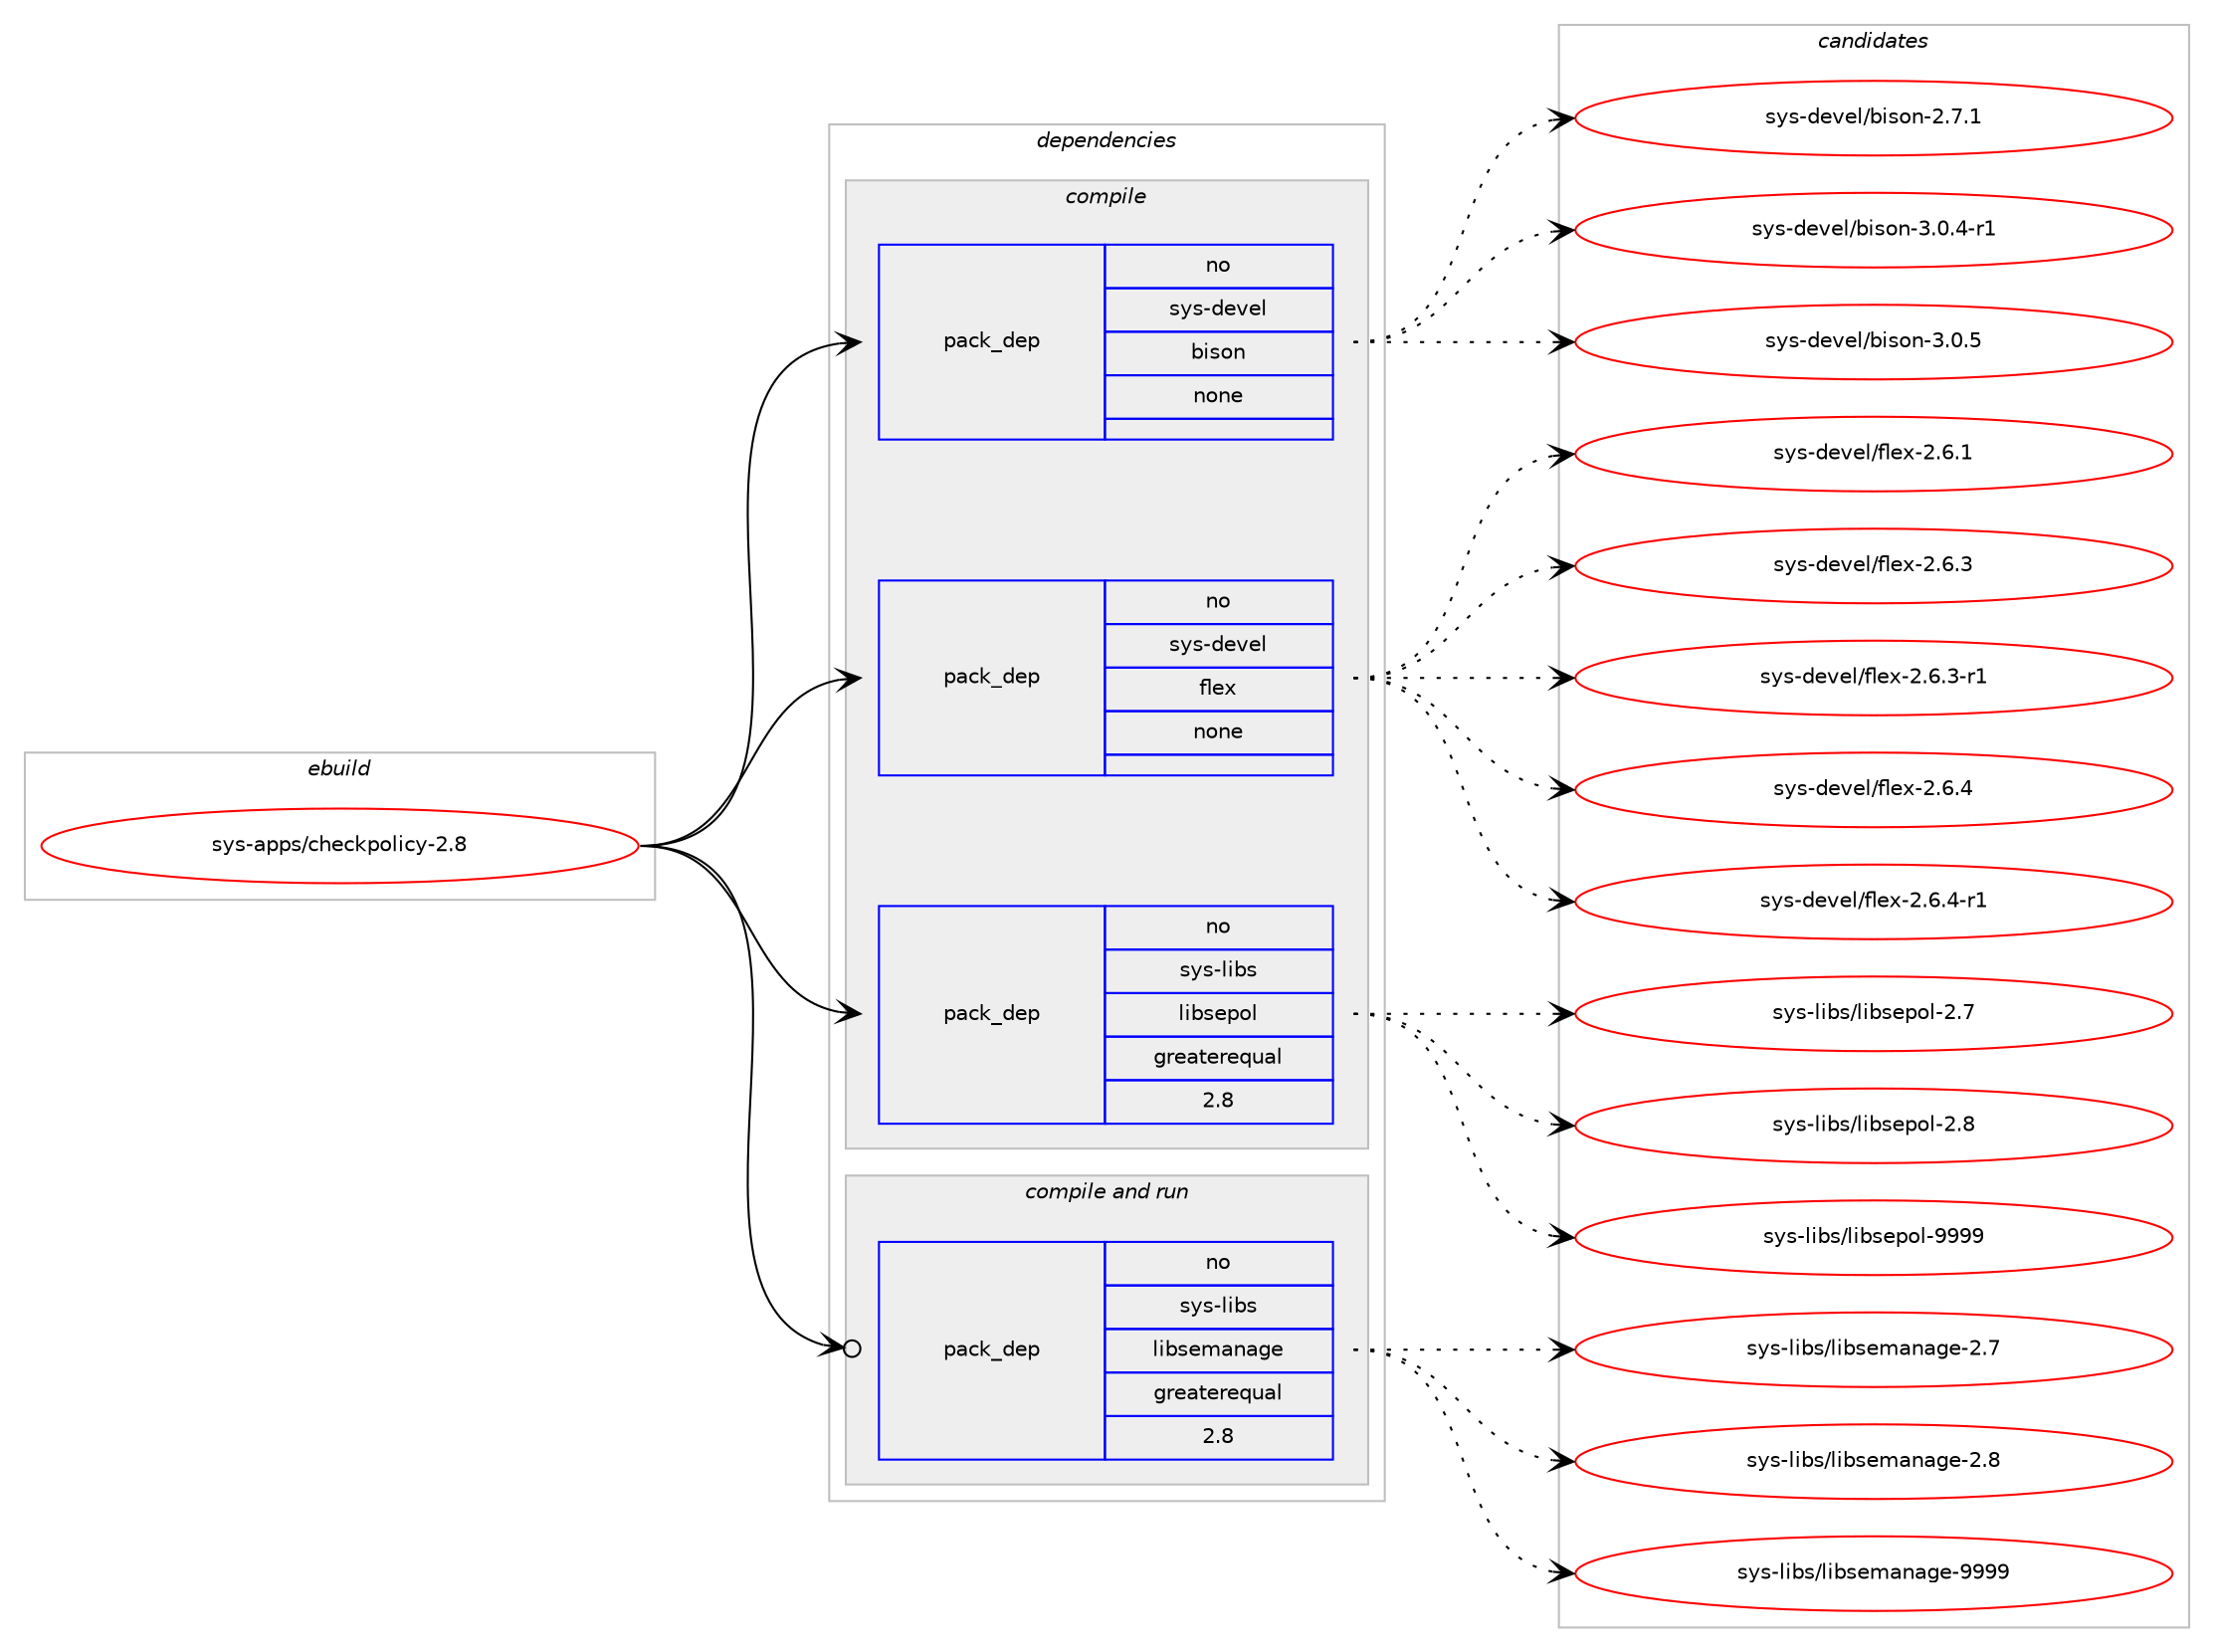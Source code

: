 digraph prolog {

# *************
# Graph options
# *************

newrank=true;
concentrate=true;
compound=true;
graph [rankdir=LR,fontname=Helvetica,fontsize=10,ranksep=1.5];#, ranksep=2.5, nodesep=0.2];
edge  [arrowhead=vee];
node  [fontname=Helvetica,fontsize=10];

# **********
# The ebuild
# **********

subgraph cluster_leftcol {
color=gray;
rank=same;
label=<<i>ebuild</i>>;
id [label="sys-apps/checkpolicy-2.8", color=red, width=4, href="../sys-apps/checkpolicy-2.8.svg"];
}

# ****************
# The dependencies
# ****************

subgraph cluster_midcol {
color=gray;
label=<<i>dependencies</i>>;
subgraph cluster_compile {
fillcolor="#eeeeee";
style=filled;
label=<<i>compile</i>>;
subgraph pack2461 {
dependency2930 [label=<<TABLE BORDER="0" CELLBORDER="1" CELLSPACING="0" CELLPADDING="4" WIDTH="220"><TR><TD ROWSPAN="6" CELLPADDING="30">pack_dep</TD></TR><TR><TD WIDTH="110">no</TD></TR><TR><TD>sys-devel</TD></TR><TR><TD>bison</TD></TR><TR><TD>none</TD></TR><TR><TD></TD></TR></TABLE>>, shape=none, color=blue];
}
id:e -> dependency2930:w [weight=20,style="solid",arrowhead="vee"];
subgraph pack2462 {
dependency2931 [label=<<TABLE BORDER="0" CELLBORDER="1" CELLSPACING="0" CELLPADDING="4" WIDTH="220"><TR><TD ROWSPAN="6" CELLPADDING="30">pack_dep</TD></TR><TR><TD WIDTH="110">no</TD></TR><TR><TD>sys-devel</TD></TR><TR><TD>flex</TD></TR><TR><TD>none</TD></TR><TR><TD></TD></TR></TABLE>>, shape=none, color=blue];
}
id:e -> dependency2931:w [weight=20,style="solid",arrowhead="vee"];
subgraph pack2463 {
dependency2932 [label=<<TABLE BORDER="0" CELLBORDER="1" CELLSPACING="0" CELLPADDING="4" WIDTH="220"><TR><TD ROWSPAN="6" CELLPADDING="30">pack_dep</TD></TR><TR><TD WIDTH="110">no</TD></TR><TR><TD>sys-libs</TD></TR><TR><TD>libsepol</TD></TR><TR><TD>greaterequal</TD></TR><TR><TD>2.8</TD></TR></TABLE>>, shape=none, color=blue];
}
id:e -> dependency2932:w [weight=20,style="solid",arrowhead="vee"];
}
subgraph cluster_compileandrun {
fillcolor="#eeeeee";
style=filled;
label=<<i>compile and run</i>>;
subgraph pack2464 {
dependency2933 [label=<<TABLE BORDER="0" CELLBORDER="1" CELLSPACING="0" CELLPADDING="4" WIDTH="220"><TR><TD ROWSPAN="6" CELLPADDING="30">pack_dep</TD></TR><TR><TD WIDTH="110">no</TD></TR><TR><TD>sys-libs</TD></TR><TR><TD>libsemanage</TD></TR><TR><TD>greaterequal</TD></TR><TR><TD>2.8</TD></TR></TABLE>>, shape=none, color=blue];
}
id:e -> dependency2933:w [weight=20,style="solid",arrowhead="odotvee"];
}
subgraph cluster_run {
fillcolor="#eeeeee";
style=filled;
label=<<i>run</i>>;
}
}

# **************
# The candidates
# **************

subgraph cluster_choices {
rank=same;
color=gray;
label=<<i>candidates</i>>;

subgraph choice2461 {
color=black;
nodesep=1;
choice115121115451001011181011084798105115111110455046554649 [label="sys-devel/bison-2.7.1", color=red, width=4,href="../sys-devel/bison-2.7.1.svg"];
choice1151211154510010111810110847981051151111104551464846524511449 [label="sys-devel/bison-3.0.4-r1", color=red, width=4,href="../sys-devel/bison-3.0.4-r1.svg"];
choice115121115451001011181011084798105115111110455146484653 [label="sys-devel/bison-3.0.5", color=red, width=4,href="../sys-devel/bison-3.0.5.svg"];
dependency2930:e -> choice115121115451001011181011084798105115111110455046554649:w [style=dotted,weight="100"];
dependency2930:e -> choice1151211154510010111810110847981051151111104551464846524511449:w [style=dotted,weight="100"];
dependency2930:e -> choice115121115451001011181011084798105115111110455146484653:w [style=dotted,weight="100"];
}
subgraph choice2462 {
color=black;
nodesep=1;
choice1151211154510010111810110847102108101120455046544649 [label="sys-devel/flex-2.6.1", color=red, width=4,href="../sys-devel/flex-2.6.1.svg"];
choice1151211154510010111810110847102108101120455046544651 [label="sys-devel/flex-2.6.3", color=red, width=4,href="../sys-devel/flex-2.6.3.svg"];
choice11512111545100101118101108471021081011204550465446514511449 [label="sys-devel/flex-2.6.3-r1", color=red, width=4,href="../sys-devel/flex-2.6.3-r1.svg"];
choice1151211154510010111810110847102108101120455046544652 [label="sys-devel/flex-2.6.4", color=red, width=4,href="../sys-devel/flex-2.6.4.svg"];
choice11512111545100101118101108471021081011204550465446524511449 [label="sys-devel/flex-2.6.4-r1", color=red, width=4,href="../sys-devel/flex-2.6.4-r1.svg"];
dependency2931:e -> choice1151211154510010111810110847102108101120455046544649:w [style=dotted,weight="100"];
dependency2931:e -> choice1151211154510010111810110847102108101120455046544651:w [style=dotted,weight="100"];
dependency2931:e -> choice11512111545100101118101108471021081011204550465446514511449:w [style=dotted,weight="100"];
dependency2931:e -> choice1151211154510010111810110847102108101120455046544652:w [style=dotted,weight="100"];
dependency2931:e -> choice11512111545100101118101108471021081011204550465446524511449:w [style=dotted,weight="100"];
}
subgraph choice2463 {
color=black;
nodesep=1;
choice1151211154510810598115471081059811510111211110845504655 [label="sys-libs/libsepol-2.7", color=red, width=4,href="../sys-libs/libsepol-2.7.svg"];
choice1151211154510810598115471081059811510111211110845504656 [label="sys-libs/libsepol-2.8", color=red, width=4,href="../sys-libs/libsepol-2.8.svg"];
choice115121115451081059811547108105981151011121111084557575757 [label="sys-libs/libsepol-9999", color=red, width=4,href="../sys-libs/libsepol-9999.svg"];
dependency2932:e -> choice1151211154510810598115471081059811510111211110845504655:w [style=dotted,weight="100"];
dependency2932:e -> choice1151211154510810598115471081059811510111211110845504656:w [style=dotted,weight="100"];
dependency2932:e -> choice115121115451081059811547108105981151011121111084557575757:w [style=dotted,weight="100"];
}
subgraph choice2464 {
color=black;
nodesep=1;
choice11512111545108105981154710810598115101109971109710310145504655 [label="sys-libs/libsemanage-2.7", color=red, width=4,href="../sys-libs/libsemanage-2.7.svg"];
choice11512111545108105981154710810598115101109971109710310145504656 [label="sys-libs/libsemanage-2.8", color=red, width=4,href="../sys-libs/libsemanage-2.8.svg"];
choice1151211154510810598115471081059811510110997110971031014557575757 [label="sys-libs/libsemanage-9999", color=red, width=4,href="../sys-libs/libsemanage-9999.svg"];
dependency2933:e -> choice11512111545108105981154710810598115101109971109710310145504655:w [style=dotted,weight="100"];
dependency2933:e -> choice11512111545108105981154710810598115101109971109710310145504656:w [style=dotted,weight="100"];
dependency2933:e -> choice1151211154510810598115471081059811510110997110971031014557575757:w [style=dotted,weight="100"];
}
}

}
